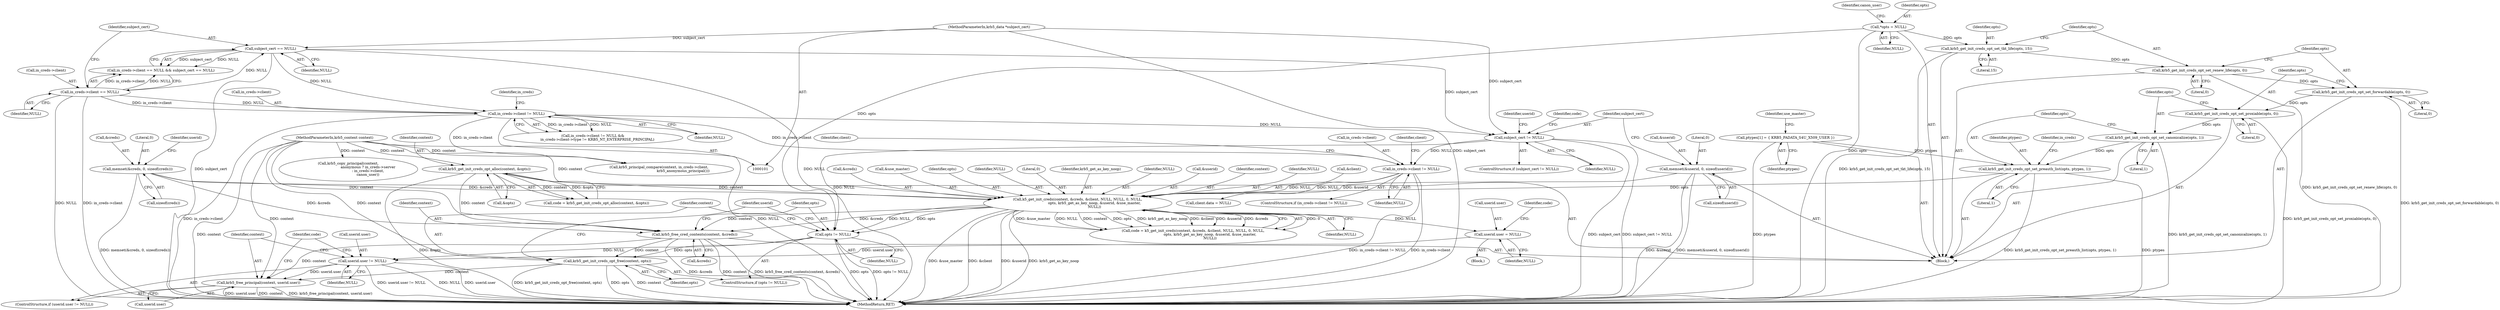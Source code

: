 digraph "0_krb5_5e6d1796106df8ba6bc1973ee0917c170d929086_0@API" {
"1000343" [label="(Call,krb5_free_principal(context, userid.user))"];
"1000326" [label="(Call,krb5_free_cred_contents(context, &creds))"];
"1000199" [label="(Call,krb5_get_init_creds_opt_alloc(context, &opts))"];
"1000102" [label="(MethodParameterIn,krb5_context context)"];
"1000282" [label="(Call,k5_get_init_creds(context, &creds, &client, NULL, NULL, 0, NULL,\n                              opts, krb5_get_as_key_noop, &userid, &use_master,\n                              NULL))"];
"1000175" [label="(Call,memset(&creds, 0, sizeof(creds)))"];
"1000228" [label="(Call,in_creds->client != NULL)"];
"1000141" [label="(Call,in_creds->client != NULL)"];
"1000128" [label="(Call,in_creds->client == NULL)"];
"1000133" [label="(Call,subject_cert == NULL)"];
"1000104" [label="(MethodParameterIn,krb5_data *subject_cert)"];
"1000188" [label="(Call,subject_cert != NULL)"];
"1000223" [label="(Call,krb5_get_init_creds_opt_set_preauth_list(opts, ptypes, 1))"];
"1000220" [label="(Call,krb5_get_init_creds_opt_set_canonicalize(opts, 1))"];
"1000217" [label="(Call,krb5_get_init_creds_opt_set_proxiable(opts, 0))"];
"1000214" [label="(Call,krb5_get_init_creds_opt_set_forwardable(opts, 0))"];
"1000211" [label="(Call,krb5_get_init_creds_opt_set_renew_life(opts, 0))"];
"1000208" [label="(Call,krb5_get_init_creds_opt_set_tkt_life(opts, 15))"];
"1000117" [label="(Call,*opts = NULL)"];
"1000109" [label="(Call,ptypes[1] = { KRB5_PADATA_S4U_X509_USER })"];
"1000181" [label="(Call,memset(&userid, 0, sizeof(userid)))"];
"1000334" [label="(Call,krb5_get_init_creds_opt_free(context, opts))"];
"1000331" [label="(Call,opts != NULL)"];
"1000338" [label="(Call,userid.user != NULL)"];
"1000317" [label="(Call,userid.user = NULL)"];
"1000339" [label="(Call,userid.user)"];
"1000145" [label="(Identifier,NULL)"];
"1000333" [label="(Identifier,NULL)"];
"1000332" [label="(Identifier,opts)"];
"1000193" [label="(Identifier,userid)"];
"1000183" [label="(Identifier,userid)"];
"1000335" [label="(Identifier,context)"];
"1000265" [label="(Call,client.data = NULL)"];
"1000330" [label="(ControlStructure,if (opts != NULL))"];
"1000318" [label="(Call,userid.user)"];
"1000181" [label="(Call,memset(&userid, 0, sizeof(userid)))"];
"1000331" [label="(Call,opts != NULL)"];
"1000134" [label="(Identifier,subject_cert)"];
"1000294" [label="(Call,&userid)"];
"1000190" [label="(Identifier,NULL)"];
"1000343" [label="(Call,krb5_free_principal(context, userid.user))"];
"1000225" [label="(Identifier,ptypes)"];
"1000188" [label="(Call,subject_cert != NULL)"];
"1000102" [label="(MethodParameterIn,krb5_context context)"];
"1000213" [label="(Literal,0)"];
"1000215" [label="(Identifier,opts)"];
"1000179" [label="(Call,sizeof(creds))"];
"1000201" [label="(Call,&opts)"];
"1000133" [label="(Call,subject_cert == NULL)"];
"1000336" [label="(Identifier,opts)"];
"1000219" [label="(Literal,0)"];
"1000283" [label="(Identifier,context)"];
"1000286" [label="(Call,&client)"];
"1000326" [label="(Call,krb5_free_cred_contents(context, &creds))"];
"1000119" [label="(Identifier,NULL)"];
"1000212" [label="(Identifier,opts)"];
"1000189" [label="(Identifier,subject_cert)"];
"1000222" [label="(Literal,1)"];
"1000284" [label="(Call,&creds)"];
"1000296" [label="(Call,&use_master)"];
"1000175" [label="(Call,memset(&creds, 0, sizeof(creds)))"];
"1000338" [label="(Call,userid.user != NULL)"];
"1000164" [label="(Call,krb5_copy_principal(context,\n                                   anonymous ? in_creds->server\n                                   : in_creds->client,\n                                   canon_user))"];
"1000226" [label="(Literal,1)"];
"1000230" [label="(Identifier,in_creds)"];
"1000253" [label="(Identifier,client)"];
"1000292" [label="(Identifier,opts)"];
"1000229" [label="(Call,in_creds->client)"];
"1000157" [label="(Call,krb5_principal_compare(context, in_creds->client,\n                                           krb5_anonymous_principal()))"];
"1000223" [label="(Call,krb5_get_init_creds_opt_set_preauth_list(opts, ptypes, 1))"];
"1000109" [label="(Call,ptypes[1] = { KRB5_PADATA_S4U_X509_USER })"];
"1000349" [label="(Identifier,code)"];
"1000211" [label="(Call,krb5_get_init_creds_opt_set_renew_life(opts, 0))"];
"1000291" [label="(Identifier,NULL)"];
"1000110" [label="(Identifier,ptypes)"];
"1000210" [label="(Literal,15)"];
"1000182" [label="(Call,&userid)"];
"1000290" [label="(Literal,0)"];
"1000187" [label="(ControlStructure,if (subject_cert != NULL))"];
"1000327" [label="(Identifier,context)"];
"1000344" [label="(Identifier,context)"];
"1000140" [label="(Call,in_creds->client != NULL &&\n        in_creds->client->type != KRB5_NT_ENTERPRISE_PRINCIPAL)"];
"1000185" [label="(Call,sizeof(userid))"];
"1000232" [label="(Identifier,NULL)"];
"1000209" [label="(Identifier,opts)"];
"1000235" [label="(Identifier,client)"];
"1000340" [label="(Identifier,userid)"];
"1000350" [label="(MethodReturn,RET)"];
"1000221" [label="(Identifier,opts)"];
"1000342" [label="(Identifier,NULL)"];
"1000282" [label="(Call,k5_get_init_creds(context, &creds, &client, NULL, NULL, 0, NULL,\n                              opts, krb5_get_as_key_noop, &userid, &use_master,\n                              NULL))"];
"1000199" [label="(Call,krb5_get_init_creds_opt_alloc(context, &opts))"];
"1000218" [label="(Identifier,opts)"];
"1000124" [label="(Identifier,canon_user)"];
"1000293" [label="(Identifier,krb5_get_as_key_noop)"];
"1000184" [label="(Literal,0)"];
"1000214" [label="(Call,krb5_get_init_creds_opt_set_forwardable(opts, 0))"];
"1000208" [label="(Call,krb5_get_init_creds_opt_set_tkt_life(opts, 15))"];
"1000128" [label="(Call,in_creds->client == NULL)"];
"1000106" [label="(Block,)"];
"1000298" [label="(Identifier,NULL)"];
"1000323" [label="(Identifier,code)"];
"1000149" [label="(Identifier,in_creds)"];
"1000216" [label="(Literal,0)"];
"1000280" [label="(Call,code = k5_get_init_creds(context, &creds, &client, NULL, NULL, 0, NULL,\n                              opts, krb5_get_as_key_noop, &userid, &use_master,\n                              NULL))"];
"1000141" [label="(Call,in_creds->client != NULL)"];
"1000129" [label="(Call,in_creds->client)"];
"1000118" [label="(Identifier,opts)"];
"1000228" [label="(Call,in_creds->client != NULL)"];
"1000142" [label="(Call,in_creds->client)"];
"1000317" [label="(Call,userid.user = NULL)"];
"1000334" [label="(Call,krb5_get_init_creds_opt_free(context, opts))"];
"1000224" [label="(Identifier,opts)"];
"1000197" [label="(Call,code = krb5_get_init_creds_opt_alloc(context, &opts))"];
"1000176" [label="(Call,&creds)"];
"1000288" [label="(Identifier,NULL)"];
"1000114" [label="(Identifier,use_master)"];
"1000127" [label="(Call,in_creds->client == NULL && subject_cert == NULL)"];
"1000321" [label="(Identifier,NULL)"];
"1000198" [label="(Identifier,code)"];
"1000132" [label="(Identifier,NULL)"];
"1000117" [label="(Call,*opts = NULL)"];
"1000135" [label="(Identifier,NULL)"];
"1000289" [label="(Identifier,NULL)"];
"1000178" [label="(Literal,0)"];
"1000227" [label="(ControlStructure,if (in_creds->client != NULL))"];
"1000220" [label="(Call,krb5_get_init_creds_opt_set_canonicalize(opts, 1))"];
"1000328" [label="(Call,&creds)"];
"1000337" [label="(ControlStructure,if (userid.user != NULL))"];
"1000310" [label="(Block,)"];
"1000104" [label="(MethodParameterIn,krb5_data *subject_cert)"];
"1000200" [label="(Identifier,context)"];
"1000345" [label="(Call,userid.user)"];
"1000217" [label="(Call,krb5_get_init_creds_opt_set_proxiable(opts, 0))"];
"1000343" -> "1000337"  [label="AST: "];
"1000343" -> "1000345"  [label="CFG: "];
"1000344" -> "1000343"  [label="AST: "];
"1000345" -> "1000343"  [label="AST: "];
"1000349" -> "1000343"  [label="CFG: "];
"1000343" -> "1000350"  [label="DDG: context"];
"1000343" -> "1000350"  [label="DDG: krb5_free_principal(context, userid.user)"];
"1000343" -> "1000350"  [label="DDG: userid.user"];
"1000326" -> "1000343"  [label="DDG: context"];
"1000334" -> "1000343"  [label="DDG: context"];
"1000102" -> "1000343"  [label="DDG: context"];
"1000338" -> "1000343"  [label="DDG: userid.user"];
"1000326" -> "1000106"  [label="AST: "];
"1000326" -> "1000328"  [label="CFG: "];
"1000327" -> "1000326"  [label="AST: "];
"1000328" -> "1000326"  [label="AST: "];
"1000332" -> "1000326"  [label="CFG: "];
"1000326" -> "1000350"  [label="DDG: krb5_free_cred_contents(context, &creds)"];
"1000326" -> "1000350"  [label="DDG: &creds"];
"1000326" -> "1000350"  [label="DDG: context"];
"1000199" -> "1000326"  [label="DDG: context"];
"1000282" -> "1000326"  [label="DDG: context"];
"1000282" -> "1000326"  [label="DDG: &creds"];
"1000102" -> "1000326"  [label="DDG: context"];
"1000175" -> "1000326"  [label="DDG: &creds"];
"1000326" -> "1000334"  [label="DDG: context"];
"1000199" -> "1000197"  [label="AST: "];
"1000199" -> "1000201"  [label="CFG: "];
"1000200" -> "1000199"  [label="AST: "];
"1000201" -> "1000199"  [label="AST: "];
"1000197" -> "1000199"  [label="CFG: "];
"1000199" -> "1000350"  [label="DDG: &opts"];
"1000199" -> "1000197"  [label="DDG: context"];
"1000199" -> "1000197"  [label="DDG: &opts"];
"1000102" -> "1000199"  [label="DDG: context"];
"1000199" -> "1000282"  [label="DDG: context"];
"1000102" -> "1000101"  [label="AST: "];
"1000102" -> "1000350"  [label="DDG: context"];
"1000102" -> "1000157"  [label="DDG: context"];
"1000102" -> "1000164"  [label="DDG: context"];
"1000102" -> "1000282"  [label="DDG: context"];
"1000102" -> "1000334"  [label="DDG: context"];
"1000282" -> "1000280"  [label="AST: "];
"1000282" -> "1000298"  [label="CFG: "];
"1000283" -> "1000282"  [label="AST: "];
"1000284" -> "1000282"  [label="AST: "];
"1000286" -> "1000282"  [label="AST: "];
"1000288" -> "1000282"  [label="AST: "];
"1000289" -> "1000282"  [label="AST: "];
"1000290" -> "1000282"  [label="AST: "];
"1000291" -> "1000282"  [label="AST: "];
"1000292" -> "1000282"  [label="AST: "];
"1000293" -> "1000282"  [label="AST: "];
"1000294" -> "1000282"  [label="AST: "];
"1000296" -> "1000282"  [label="AST: "];
"1000298" -> "1000282"  [label="AST: "];
"1000280" -> "1000282"  [label="CFG: "];
"1000282" -> "1000350"  [label="DDG: &client"];
"1000282" -> "1000350"  [label="DDG: &userid"];
"1000282" -> "1000350"  [label="DDG: krb5_get_as_key_noop"];
"1000282" -> "1000350"  [label="DDG: &use_master"];
"1000282" -> "1000280"  [label="DDG: 0"];
"1000282" -> "1000280"  [label="DDG: &use_master"];
"1000282" -> "1000280"  [label="DDG: NULL"];
"1000282" -> "1000280"  [label="DDG: context"];
"1000282" -> "1000280"  [label="DDG: opts"];
"1000282" -> "1000280"  [label="DDG: krb5_get_as_key_noop"];
"1000282" -> "1000280"  [label="DDG: &client"];
"1000282" -> "1000280"  [label="DDG: &userid"];
"1000282" -> "1000280"  [label="DDG: &creds"];
"1000175" -> "1000282"  [label="DDG: &creds"];
"1000228" -> "1000282"  [label="DDG: NULL"];
"1000223" -> "1000282"  [label="DDG: opts"];
"1000181" -> "1000282"  [label="DDG: &userid"];
"1000282" -> "1000317"  [label="DDG: NULL"];
"1000282" -> "1000331"  [label="DDG: opts"];
"1000282" -> "1000331"  [label="DDG: NULL"];
"1000175" -> "1000106"  [label="AST: "];
"1000175" -> "1000179"  [label="CFG: "];
"1000176" -> "1000175"  [label="AST: "];
"1000178" -> "1000175"  [label="AST: "];
"1000179" -> "1000175"  [label="AST: "];
"1000183" -> "1000175"  [label="CFG: "];
"1000175" -> "1000350"  [label="DDG: memset(&creds, 0, sizeof(creds))"];
"1000228" -> "1000227"  [label="AST: "];
"1000228" -> "1000232"  [label="CFG: "];
"1000229" -> "1000228"  [label="AST: "];
"1000232" -> "1000228"  [label="AST: "];
"1000235" -> "1000228"  [label="CFG: "];
"1000253" -> "1000228"  [label="CFG: "];
"1000228" -> "1000350"  [label="DDG: in_creds->client != NULL"];
"1000228" -> "1000350"  [label="DDG: in_creds->client"];
"1000141" -> "1000228"  [label="DDG: in_creds->client"];
"1000188" -> "1000228"  [label="DDG: NULL"];
"1000228" -> "1000265"  [label="DDG: NULL"];
"1000141" -> "1000140"  [label="AST: "];
"1000141" -> "1000145"  [label="CFG: "];
"1000142" -> "1000141"  [label="AST: "];
"1000145" -> "1000141"  [label="AST: "];
"1000149" -> "1000141"  [label="CFG: "];
"1000140" -> "1000141"  [label="CFG: "];
"1000141" -> "1000350"  [label="DDG: in_creds->client"];
"1000141" -> "1000350"  [label="DDG: NULL"];
"1000141" -> "1000140"  [label="DDG: in_creds->client"];
"1000141" -> "1000140"  [label="DDG: NULL"];
"1000128" -> "1000141"  [label="DDG: in_creds->client"];
"1000128" -> "1000141"  [label="DDG: NULL"];
"1000133" -> "1000141"  [label="DDG: NULL"];
"1000141" -> "1000157"  [label="DDG: in_creds->client"];
"1000141" -> "1000188"  [label="DDG: NULL"];
"1000128" -> "1000127"  [label="AST: "];
"1000128" -> "1000132"  [label="CFG: "];
"1000129" -> "1000128"  [label="AST: "];
"1000132" -> "1000128"  [label="AST: "];
"1000134" -> "1000128"  [label="CFG: "];
"1000127" -> "1000128"  [label="CFG: "];
"1000128" -> "1000350"  [label="DDG: NULL"];
"1000128" -> "1000350"  [label="DDG: in_creds->client"];
"1000128" -> "1000127"  [label="DDG: in_creds->client"];
"1000128" -> "1000127"  [label="DDG: NULL"];
"1000128" -> "1000133"  [label="DDG: NULL"];
"1000133" -> "1000127"  [label="AST: "];
"1000133" -> "1000135"  [label="CFG: "];
"1000134" -> "1000133"  [label="AST: "];
"1000135" -> "1000133"  [label="AST: "];
"1000127" -> "1000133"  [label="CFG: "];
"1000133" -> "1000350"  [label="DDG: subject_cert"];
"1000133" -> "1000350"  [label="DDG: NULL"];
"1000133" -> "1000127"  [label="DDG: subject_cert"];
"1000133" -> "1000127"  [label="DDG: NULL"];
"1000104" -> "1000133"  [label="DDG: subject_cert"];
"1000133" -> "1000188"  [label="DDG: subject_cert"];
"1000104" -> "1000101"  [label="AST: "];
"1000104" -> "1000350"  [label="DDG: subject_cert"];
"1000104" -> "1000188"  [label="DDG: subject_cert"];
"1000188" -> "1000187"  [label="AST: "];
"1000188" -> "1000190"  [label="CFG: "];
"1000189" -> "1000188"  [label="AST: "];
"1000190" -> "1000188"  [label="AST: "];
"1000193" -> "1000188"  [label="CFG: "];
"1000198" -> "1000188"  [label="CFG: "];
"1000188" -> "1000350"  [label="DDG: subject_cert != NULL"];
"1000188" -> "1000350"  [label="DDG: subject_cert"];
"1000188" -> "1000331"  [label="DDG: NULL"];
"1000223" -> "1000106"  [label="AST: "];
"1000223" -> "1000226"  [label="CFG: "];
"1000224" -> "1000223"  [label="AST: "];
"1000225" -> "1000223"  [label="AST: "];
"1000226" -> "1000223"  [label="AST: "];
"1000230" -> "1000223"  [label="CFG: "];
"1000223" -> "1000350"  [label="DDG: ptypes"];
"1000223" -> "1000350"  [label="DDG: krb5_get_init_creds_opt_set_preauth_list(opts, ptypes, 1)"];
"1000220" -> "1000223"  [label="DDG: opts"];
"1000109" -> "1000223"  [label="DDG: ptypes"];
"1000220" -> "1000106"  [label="AST: "];
"1000220" -> "1000222"  [label="CFG: "];
"1000221" -> "1000220"  [label="AST: "];
"1000222" -> "1000220"  [label="AST: "];
"1000224" -> "1000220"  [label="CFG: "];
"1000220" -> "1000350"  [label="DDG: krb5_get_init_creds_opt_set_canonicalize(opts, 1)"];
"1000217" -> "1000220"  [label="DDG: opts"];
"1000217" -> "1000106"  [label="AST: "];
"1000217" -> "1000219"  [label="CFG: "];
"1000218" -> "1000217"  [label="AST: "];
"1000219" -> "1000217"  [label="AST: "];
"1000221" -> "1000217"  [label="CFG: "];
"1000217" -> "1000350"  [label="DDG: krb5_get_init_creds_opt_set_proxiable(opts, 0)"];
"1000214" -> "1000217"  [label="DDG: opts"];
"1000214" -> "1000106"  [label="AST: "];
"1000214" -> "1000216"  [label="CFG: "];
"1000215" -> "1000214"  [label="AST: "];
"1000216" -> "1000214"  [label="AST: "];
"1000218" -> "1000214"  [label="CFG: "];
"1000214" -> "1000350"  [label="DDG: krb5_get_init_creds_opt_set_forwardable(opts, 0)"];
"1000211" -> "1000214"  [label="DDG: opts"];
"1000211" -> "1000106"  [label="AST: "];
"1000211" -> "1000213"  [label="CFG: "];
"1000212" -> "1000211"  [label="AST: "];
"1000213" -> "1000211"  [label="AST: "];
"1000215" -> "1000211"  [label="CFG: "];
"1000211" -> "1000350"  [label="DDG: krb5_get_init_creds_opt_set_renew_life(opts, 0)"];
"1000208" -> "1000211"  [label="DDG: opts"];
"1000208" -> "1000106"  [label="AST: "];
"1000208" -> "1000210"  [label="CFG: "];
"1000209" -> "1000208"  [label="AST: "];
"1000210" -> "1000208"  [label="AST: "];
"1000212" -> "1000208"  [label="CFG: "];
"1000208" -> "1000350"  [label="DDG: krb5_get_init_creds_opt_set_tkt_life(opts, 15)"];
"1000117" -> "1000208"  [label="DDG: opts"];
"1000117" -> "1000106"  [label="AST: "];
"1000117" -> "1000119"  [label="CFG: "];
"1000118" -> "1000117"  [label="AST: "];
"1000119" -> "1000117"  [label="AST: "];
"1000124" -> "1000117"  [label="CFG: "];
"1000117" -> "1000350"  [label="DDG: opts"];
"1000117" -> "1000331"  [label="DDG: opts"];
"1000109" -> "1000106"  [label="AST: "];
"1000109" -> "1000110"  [label="CFG: "];
"1000110" -> "1000109"  [label="AST: "];
"1000114" -> "1000109"  [label="CFG: "];
"1000109" -> "1000350"  [label="DDG: ptypes"];
"1000181" -> "1000106"  [label="AST: "];
"1000181" -> "1000185"  [label="CFG: "];
"1000182" -> "1000181"  [label="AST: "];
"1000184" -> "1000181"  [label="AST: "];
"1000185" -> "1000181"  [label="AST: "];
"1000189" -> "1000181"  [label="CFG: "];
"1000181" -> "1000350"  [label="DDG: &userid"];
"1000181" -> "1000350"  [label="DDG: memset(&userid, 0, sizeof(userid))"];
"1000334" -> "1000330"  [label="AST: "];
"1000334" -> "1000336"  [label="CFG: "];
"1000335" -> "1000334"  [label="AST: "];
"1000336" -> "1000334"  [label="AST: "];
"1000340" -> "1000334"  [label="CFG: "];
"1000334" -> "1000350"  [label="DDG: krb5_get_init_creds_opt_free(context, opts)"];
"1000334" -> "1000350"  [label="DDG: opts"];
"1000334" -> "1000350"  [label="DDG: context"];
"1000331" -> "1000334"  [label="DDG: opts"];
"1000331" -> "1000330"  [label="AST: "];
"1000331" -> "1000333"  [label="CFG: "];
"1000332" -> "1000331"  [label="AST: "];
"1000333" -> "1000331"  [label="AST: "];
"1000335" -> "1000331"  [label="CFG: "];
"1000340" -> "1000331"  [label="CFG: "];
"1000331" -> "1000350"  [label="DDG: opts != NULL"];
"1000331" -> "1000350"  [label="DDG: opts"];
"1000331" -> "1000338"  [label="DDG: NULL"];
"1000338" -> "1000337"  [label="AST: "];
"1000338" -> "1000342"  [label="CFG: "];
"1000339" -> "1000338"  [label="AST: "];
"1000342" -> "1000338"  [label="AST: "];
"1000344" -> "1000338"  [label="CFG: "];
"1000349" -> "1000338"  [label="CFG: "];
"1000338" -> "1000350"  [label="DDG: userid.user"];
"1000338" -> "1000350"  [label="DDG: userid.user != NULL"];
"1000338" -> "1000350"  [label="DDG: NULL"];
"1000317" -> "1000338"  [label="DDG: userid.user"];
"1000317" -> "1000310"  [label="AST: "];
"1000317" -> "1000321"  [label="CFG: "];
"1000318" -> "1000317"  [label="AST: "];
"1000321" -> "1000317"  [label="AST: "];
"1000323" -> "1000317"  [label="CFG: "];
}
